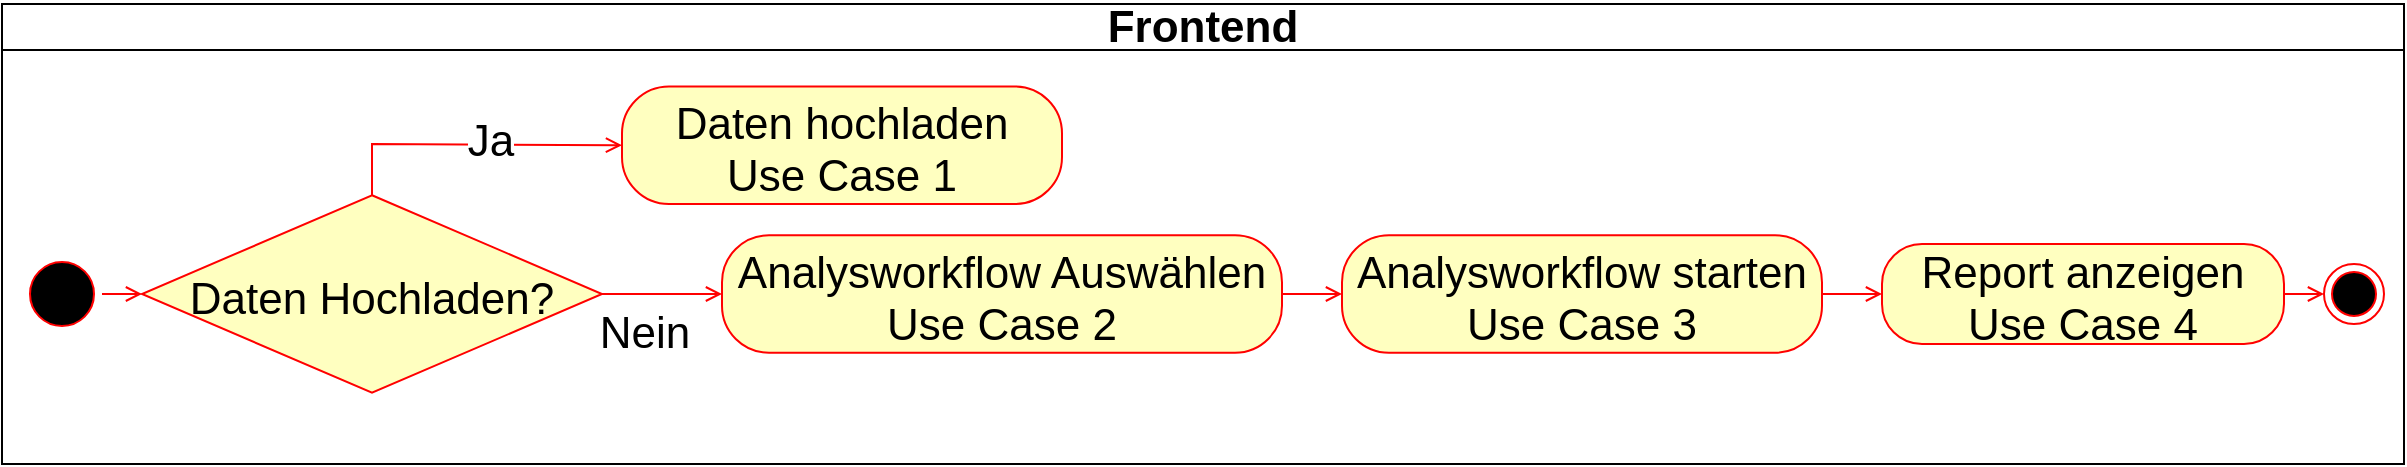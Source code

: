 <mxfile version="20.3.0" type="device"><diagram id="b46iE0awXHgiGjTlpb1t" name="Seite-1"><mxGraphModel dx="1426" dy="816" grid="1" gridSize="10" guides="1" tooltips="1" connect="1" arrows="1" fold="1" page="1" pageScale="1" pageWidth="1169" pageHeight="827" math="0" shadow="0"><root><mxCell id="0"/><mxCell id="1" parent="0"/><mxCell id="THaPzebkpkVbfjZeiMRS-2" value="Frontend" style="swimlane;whiteSpace=wrap;fontSize=22;" parent="1" vertex="1"><mxGeometry x="19" y="450" width="1201" height="230" as="geometry"/></mxCell><mxCell id="THaPzebkpkVbfjZeiMRS-1" value="" style="ellipse;shape=startState;fillColor=#000000;strokeColor=#ff0000;fontSize=22;" parent="THaPzebkpkVbfjZeiMRS-2" vertex="1"><mxGeometry x="10" y="125" width="40" height="40" as="geometry"/></mxCell><mxCell id="THaPzebkpkVbfjZeiMRS-17" value="Daten hochladen&#10;Use Case 1" style="fillColor=#ffffc0;strokeColor=#ff0000;fontColor=#000000;rounded=1;arcSize=40;fontSize=22;" parent="THaPzebkpkVbfjZeiMRS-2" vertex="1"><mxGeometry x="310" y="41.25" width="220" height="58.75" as="geometry"/></mxCell><mxCell id="THaPzebkpkVbfjZeiMRS-19" value="Analysworkflow Auswählen&#10;Use Case 2" style="fillColor=#ffffc0;strokeColor=#ff0000;fontColor=#000000;rounded=1;arcSize=40;fontSize=22;" parent="THaPzebkpkVbfjZeiMRS-2" vertex="1"><mxGeometry x="360" y="115.62" width="280" height="58.75" as="geometry"/></mxCell><mxCell id="THaPzebkpkVbfjZeiMRS-20" value="Analysworkflow starten&#10;Use Case 3" style="fillColor=#ffffc0;strokeColor=#ff0000;fontColor=#000000;rounded=1;arcSize=40;fontSize=22;" parent="THaPzebkpkVbfjZeiMRS-2" vertex="1"><mxGeometry x="670" y="115.62" width="240" height="58.75" as="geometry"/></mxCell><mxCell id="THaPzebkpkVbfjZeiMRS-21" value="Report anzeigen &#10;Use Case 4" style="fillColor=#ffffc0;strokeColor=#ff0000;fontColor=#000000;rounded=1;arcSize=40;fontSize=22;" parent="THaPzebkpkVbfjZeiMRS-2" vertex="1"><mxGeometry x="940" y="120" width="201" height="50" as="geometry"/></mxCell><mxCell id="THaPzebkpkVbfjZeiMRS-22" value="" style="endArrow=open;strokeColor=#FF0000;endFill=1;rounded=0;exitX=1;exitY=0.5;exitDx=0;exitDy=0;entryX=0;entryY=0.5;entryDx=0;entryDy=0;fontSize=22;" parent="THaPzebkpkVbfjZeiMRS-2" source="THaPzebkpkVbfjZeiMRS-1" target="THaPzebkpkVbfjZeiMRS-30" edge="1"><mxGeometry relative="1" as="geometry"><mxPoint x="129.5" y="-232" as="sourcePoint"/><mxPoint x="100" y="145" as="targetPoint"/></mxGeometry></mxCell><mxCell id="THaPzebkpkVbfjZeiMRS-23" value="" style="endArrow=open;strokeColor=#FF0000;endFill=1;rounded=0;entryX=0;entryY=0.5;entryDx=0;entryDy=0;exitX=0.5;exitY=0;exitDx=0;exitDy=0;fontSize=22;" parent="THaPzebkpkVbfjZeiMRS-2" source="THaPzebkpkVbfjZeiMRS-30" target="THaPzebkpkVbfjZeiMRS-17" edge="1"><mxGeometry relative="1" as="geometry"><mxPoint x="170" y="110" as="sourcePoint"/><mxPoint x="139.5" y="-162" as="targetPoint"/><Array as="points"><mxPoint x="185" y="70"/></Array></mxGeometry></mxCell><mxCell id="THaPzebkpkVbfjZeiMRS-28" value="Ja" style="edgeLabel;html=1;align=center;verticalAlign=middle;resizable=0;points=[];fontSize=22;" parent="THaPzebkpkVbfjZeiMRS-23" vertex="1" connectable="0"><mxGeometry x="0.113" y="2" relative="1" as="geometry"><mxPoint as="offset"/></mxGeometry></mxCell><mxCell id="THaPzebkpkVbfjZeiMRS-24" value="" style="endArrow=open;strokeColor=#FF0000;endFill=1;rounded=0;entryX=0;entryY=0.5;entryDx=0;entryDy=0;exitX=1;exitY=0.5;exitDx=0;exitDy=0;fontSize=22;" parent="THaPzebkpkVbfjZeiMRS-2" source="THaPzebkpkVbfjZeiMRS-30" target="THaPzebkpkVbfjZeiMRS-19" edge="1"><mxGeometry relative="1" as="geometry"><mxPoint x="210" y="160" as="sourcePoint"/><mxPoint x="149.5" y="-152" as="targetPoint"/><Array as="points"><mxPoint x="290" y="145"/></Array></mxGeometry></mxCell><mxCell id="THaPzebkpkVbfjZeiMRS-29" value="Nein" style="edgeLabel;html=1;align=center;verticalAlign=middle;resizable=0;points=[];fontSize=22;" parent="THaPzebkpkVbfjZeiMRS-24" vertex="1" connectable="0"><mxGeometry x="-0.215" relative="1" as="geometry"><mxPoint x="9" y="20" as="offset"/></mxGeometry></mxCell><mxCell id="THaPzebkpkVbfjZeiMRS-25" value="" style="endArrow=open;strokeColor=#FF0000;endFill=1;rounded=0;exitX=1;exitY=0.5;exitDx=0;exitDy=0;entryX=0;entryY=0.5;entryDx=0;entryDy=0;fontSize=22;" parent="THaPzebkpkVbfjZeiMRS-2" source="THaPzebkpkVbfjZeiMRS-19" target="THaPzebkpkVbfjZeiMRS-20" edge="1"><mxGeometry relative="1" as="geometry"><mxPoint x="570" y="200" as="sourcePoint"/><mxPoint x="660" y="200" as="targetPoint"/></mxGeometry></mxCell><mxCell id="THaPzebkpkVbfjZeiMRS-26" value="" style="endArrow=open;strokeColor=#FF0000;endFill=1;rounded=0;exitX=1;exitY=0.5;exitDx=0;exitDy=0;entryX=0;entryY=0.5;entryDx=0;entryDy=0;fontSize=22;" parent="THaPzebkpkVbfjZeiMRS-2" source="THaPzebkpkVbfjZeiMRS-20" target="THaPzebkpkVbfjZeiMRS-21" edge="1"><mxGeometry relative="1" as="geometry"><mxPoint x="580" y="210" as="sourcePoint"/><mxPoint x="670" y="210" as="targetPoint"/></mxGeometry></mxCell><mxCell id="THaPzebkpkVbfjZeiMRS-30" value="Daten Hochladen?" style="rhombus;fillColor=#ffffc0;strokeColor=#ff0000;fontSize=22;" parent="THaPzebkpkVbfjZeiMRS-2" vertex="1"><mxGeometry x="70" y="95.62" width="230" height="98.75" as="geometry"/></mxCell><mxCell id="THaPzebkpkVbfjZeiMRS-8" value="" style="ellipse;html=1;shape=endState;fillColor=#000000;strokeColor=#ff0000;fontSize=22;" parent="THaPzebkpkVbfjZeiMRS-2" vertex="1"><mxGeometry x="1161" y="130" width="30" height="30" as="geometry"/></mxCell><mxCell id="THaPzebkpkVbfjZeiMRS-27" value="" style="endArrow=open;strokeColor=#FF0000;endFill=1;rounded=0;exitX=1;exitY=0.5;exitDx=0;exitDy=0;entryX=0;entryY=0.5;entryDx=0;entryDy=0;fontSize=22;" parent="THaPzebkpkVbfjZeiMRS-2" source="THaPzebkpkVbfjZeiMRS-21" target="THaPzebkpkVbfjZeiMRS-8" edge="1"><mxGeometry relative="1" as="geometry"><mxPoint x="721" y="290" as="sourcePoint"/><mxPoint x="811" y="290" as="targetPoint"/></mxGeometry></mxCell></root></mxGraphModel></diagram></mxfile>